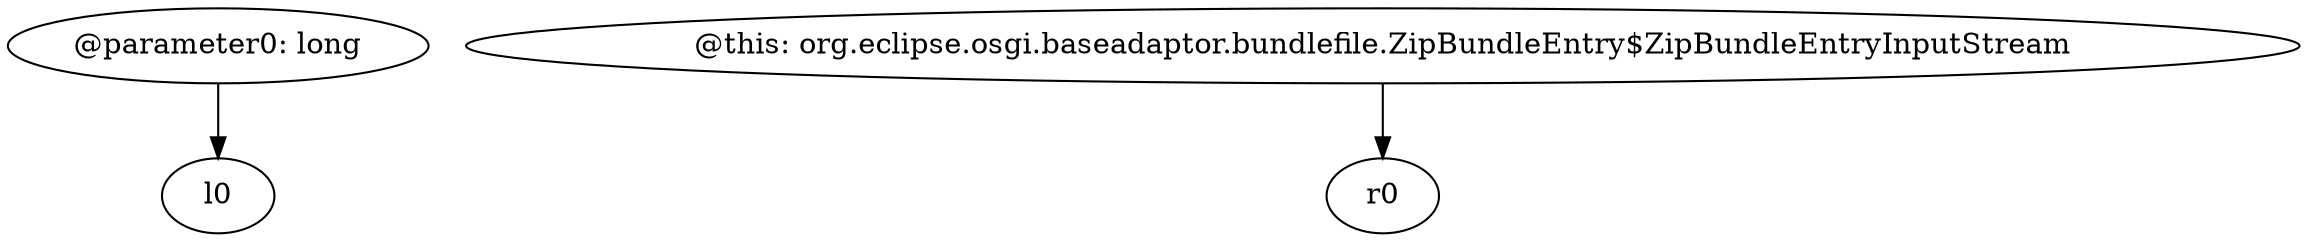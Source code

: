 digraph g {
0[label="@parameter0: long"]
1[label="l0"]
0->1[label=""]
2[label="@this: org.eclipse.osgi.baseadaptor.bundlefile.ZipBundleEntry$ZipBundleEntryInputStream"]
3[label="r0"]
2->3[label=""]
}